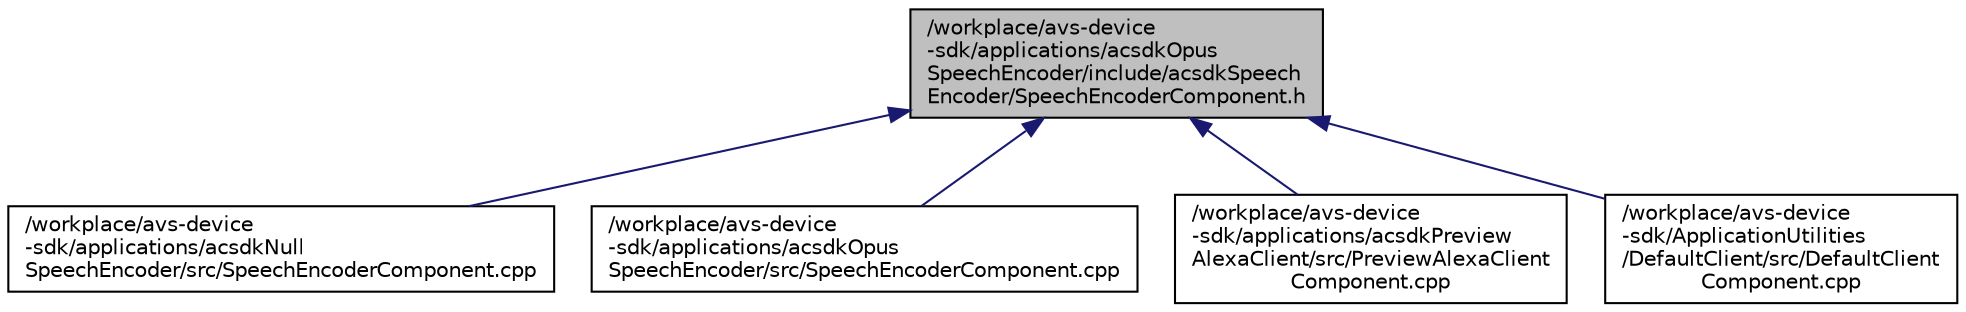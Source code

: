 digraph "/workplace/avs-device-sdk/applications/acsdkOpusSpeechEncoder/include/acsdkSpeechEncoder/SpeechEncoderComponent.h"
{
  edge [fontname="Helvetica",fontsize="10",labelfontname="Helvetica",labelfontsize="10"];
  node [fontname="Helvetica",fontsize="10",shape=record];
  Node71 [label="/workplace/avs-device\l-sdk/applications/acsdkOpus\lSpeechEncoder/include/acsdkSpeech\lEncoder/SpeechEncoderComponent.h",height=0.2,width=0.4,color="black", fillcolor="grey75", style="filled", fontcolor="black"];
  Node71 -> Node72 [dir="back",color="midnightblue",fontsize="10",style="solid",fontname="Helvetica"];
  Node72 [label="/workplace/avs-device\l-sdk/applications/acsdkNull\lSpeechEncoder/src/SpeechEncoderComponent.cpp",height=0.2,width=0.4,color="black", fillcolor="white", style="filled",URL="$acsdk_null_speech_encoder_2src_2_speech_encoder_component_8cpp.html"];
  Node71 -> Node73 [dir="back",color="midnightblue",fontsize="10",style="solid",fontname="Helvetica"];
  Node73 [label="/workplace/avs-device\l-sdk/applications/acsdkOpus\lSpeechEncoder/src/SpeechEncoderComponent.cpp",height=0.2,width=0.4,color="black", fillcolor="white", style="filled",URL="$acsdk_opus_speech_encoder_2src_2_speech_encoder_component_8cpp.html"];
  Node71 -> Node74 [dir="back",color="midnightblue",fontsize="10",style="solid",fontname="Helvetica"];
  Node74 [label="/workplace/avs-device\l-sdk/applications/acsdkPreview\lAlexaClient/src/PreviewAlexaClient\lComponent.cpp",height=0.2,width=0.4,color="black", fillcolor="white", style="filled",URL="$_preview_alexa_client_component_8cpp.html"];
  Node71 -> Node75 [dir="back",color="midnightblue",fontsize="10",style="solid",fontname="Helvetica"];
  Node75 [label="/workplace/avs-device\l-sdk/ApplicationUtilities\l/DefaultClient/src/DefaultClient\lComponent.cpp",height=0.2,width=0.4,color="black", fillcolor="white", style="filled",URL="$_default_client_component_8cpp.html"];
}
